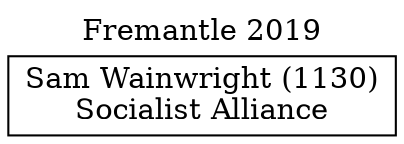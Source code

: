 // House preference flow
digraph "Sam Wainwright (1130)_Fremantle_2019" {
	graph [label="Fremantle 2019" labelloc=t mclimit=10]
	node [shape=box]
	"Sam Wainwright (1130)" [label="Sam Wainwright (1130)
Socialist Alliance"]
}
